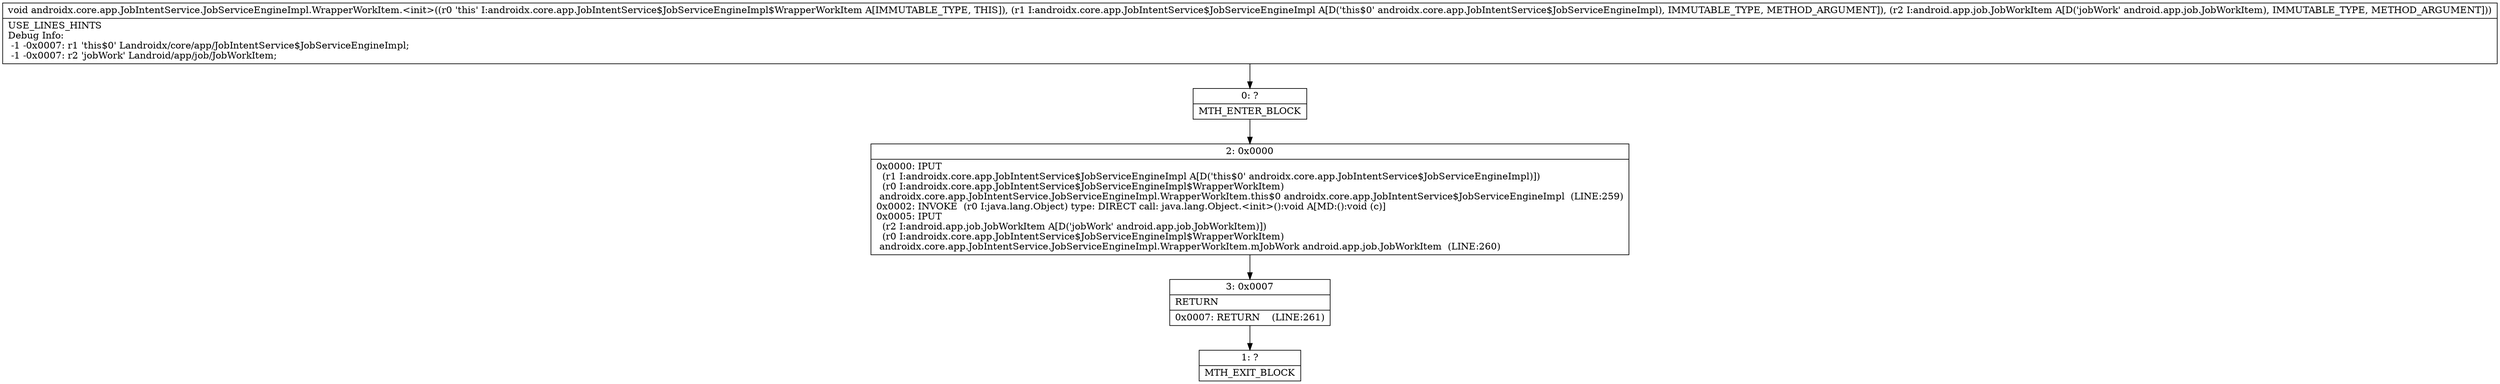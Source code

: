 digraph "CFG forandroidx.core.app.JobIntentService.JobServiceEngineImpl.WrapperWorkItem.\<init\>(Landroidx\/core\/app\/JobIntentService$JobServiceEngineImpl;Landroid\/app\/job\/JobWorkItem;)V" {
Node_0 [shape=record,label="{0\:\ ?|MTH_ENTER_BLOCK\l}"];
Node_2 [shape=record,label="{2\:\ 0x0000|0x0000: IPUT  \l  (r1 I:androidx.core.app.JobIntentService$JobServiceEngineImpl A[D('this$0' androidx.core.app.JobIntentService$JobServiceEngineImpl)])\l  (r0 I:androidx.core.app.JobIntentService$JobServiceEngineImpl$WrapperWorkItem)\l androidx.core.app.JobIntentService.JobServiceEngineImpl.WrapperWorkItem.this$0 androidx.core.app.JobIntentService$JobServiceEngineImpl  (LINE:259)\l0x0002: INVOKE  (r0 I:java.lang.Object) type: DIRECT call: java.lang.Object.\<init\>():void A[MD:():void (c)]\l0x0005: IPUT  \l  (r2 I:android.app.job.JobWorkItem A[D('jobWork' android.app.job.JobWorkItem)])\l  (r0 I:androidx.core.app.JobIntentService$JobServiceEngineImpl$WrapperWorkItem)\l androidx.core.app.JobIntentService.JobServiceEngineImpl.WrapperWorkItem.mJobWork android.app.job.JobWorkItem  (LINE:260)\l}"];
Node_3 [shape=record,label="{3\:\ 0x0007|RETURN\l|0x0007: RETURN    (LINE:261)\l}"];
Node_1 [shape=record,label="{1\:\ ?|MTH_EXIT_BLOCK\l}"];
MethodNode[shape=record,label="{void androidx.core.app.JobIntentService.JobServiceEngineImpl.WrapperWorkItem.\<init\>((r0 'this' I:androidx.core.app.JobIntentService$JobServiceEngineImpl$WrapperWorkItem A[IMMUTABLE_TYPE, THIS]), (r1 I:androidx.core.app.JobIntentService$JobServiceEngineImpl A[D('this$0' androidx.core.app.JobIntentService$JobServiceEngineImpl), IMMUTABLE_TYPE, METHOD_ARGUMENT]), (r2 I:android.app.job.JobWorkItem A[D('jobWork' android.app.job.JobWorkItem), IMMUTABLE_TYPE, METHOD_ARGUMENT]))  | USE_LINES_HINTS\lDebug Info:\l  \-1 \-0x0007: r1 'this$0' Landroidx\/core\/app\/JobIntentService$JobServiceEngineImpl;\l  \-1 \-0x0007: r2 'jobWork' Landroid\/app\/job\/JobWorkItem;\l}"];
MethodNode -> Node_0;Node_0 -> Node_2;
Node_2 -> Node_3;
Node_3 -> Node_1;
}

